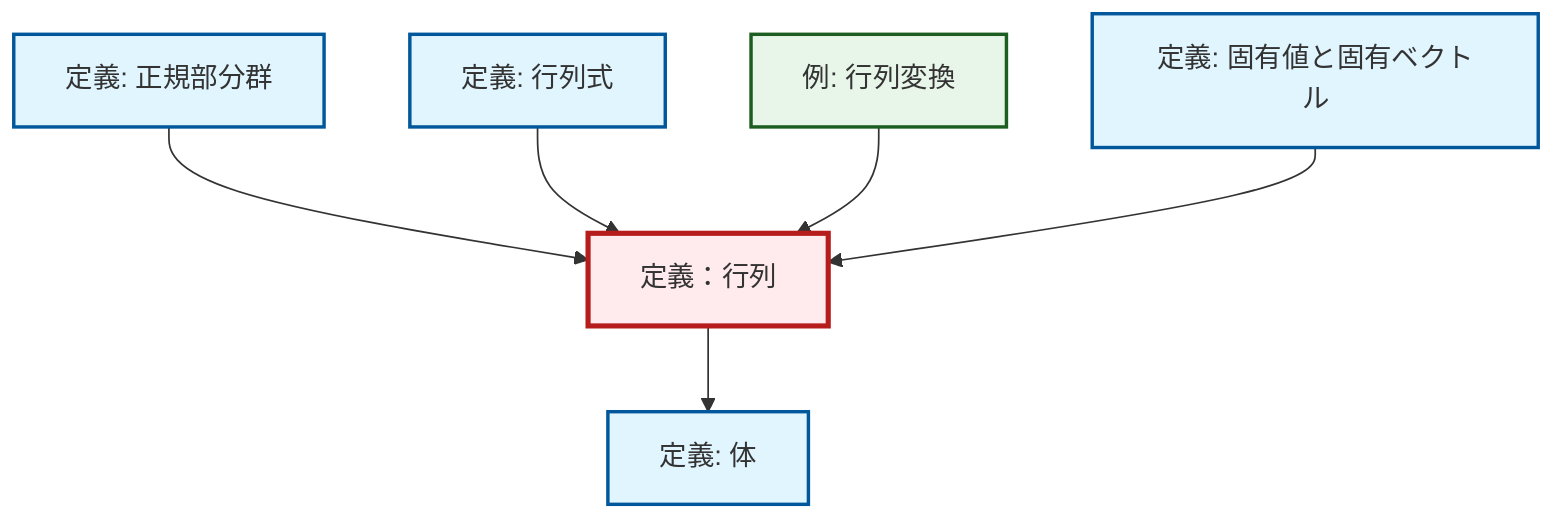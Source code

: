 graph TD
    classDef definition fill:#e1f5fe,stroke:#01579b,stroke-width:2px
    classDef theorem fill:#f3e5f5,stroke:#4a148c,stroke-width:2px
    classDef axiom fill:#fff3e0,stroke:#e65100,stroke-width:2px
    classDef example fill:#e8f5e9,stroke:#1b5e20,stroke-width:2px
    classDef current fill:#ffebee,stroke:#b71c1c,stroke-width:3px
    def-eigenvalue-eigenvector["定義: 固有値と固有ベクトル"]:::definition
    def-normal-subgroup["定義: 正規部分群"]:::definition
    def-field["定義: 体"]:::definition
    ex-matrix-transformation["例: 行列変換"]:::example
    def-matrix["定義：行列"]:::definition
    def-determinant["定義: 行列式"]:::definition
    def-normal-subgroup --> def-matrix
    def-determinant --> def-matrix
    ex-matrix-transformation --> def-matrix
    def-eigenvalue-eigenvector --> def-matrix
    def-matrix --> def-field
    class def-matrix current